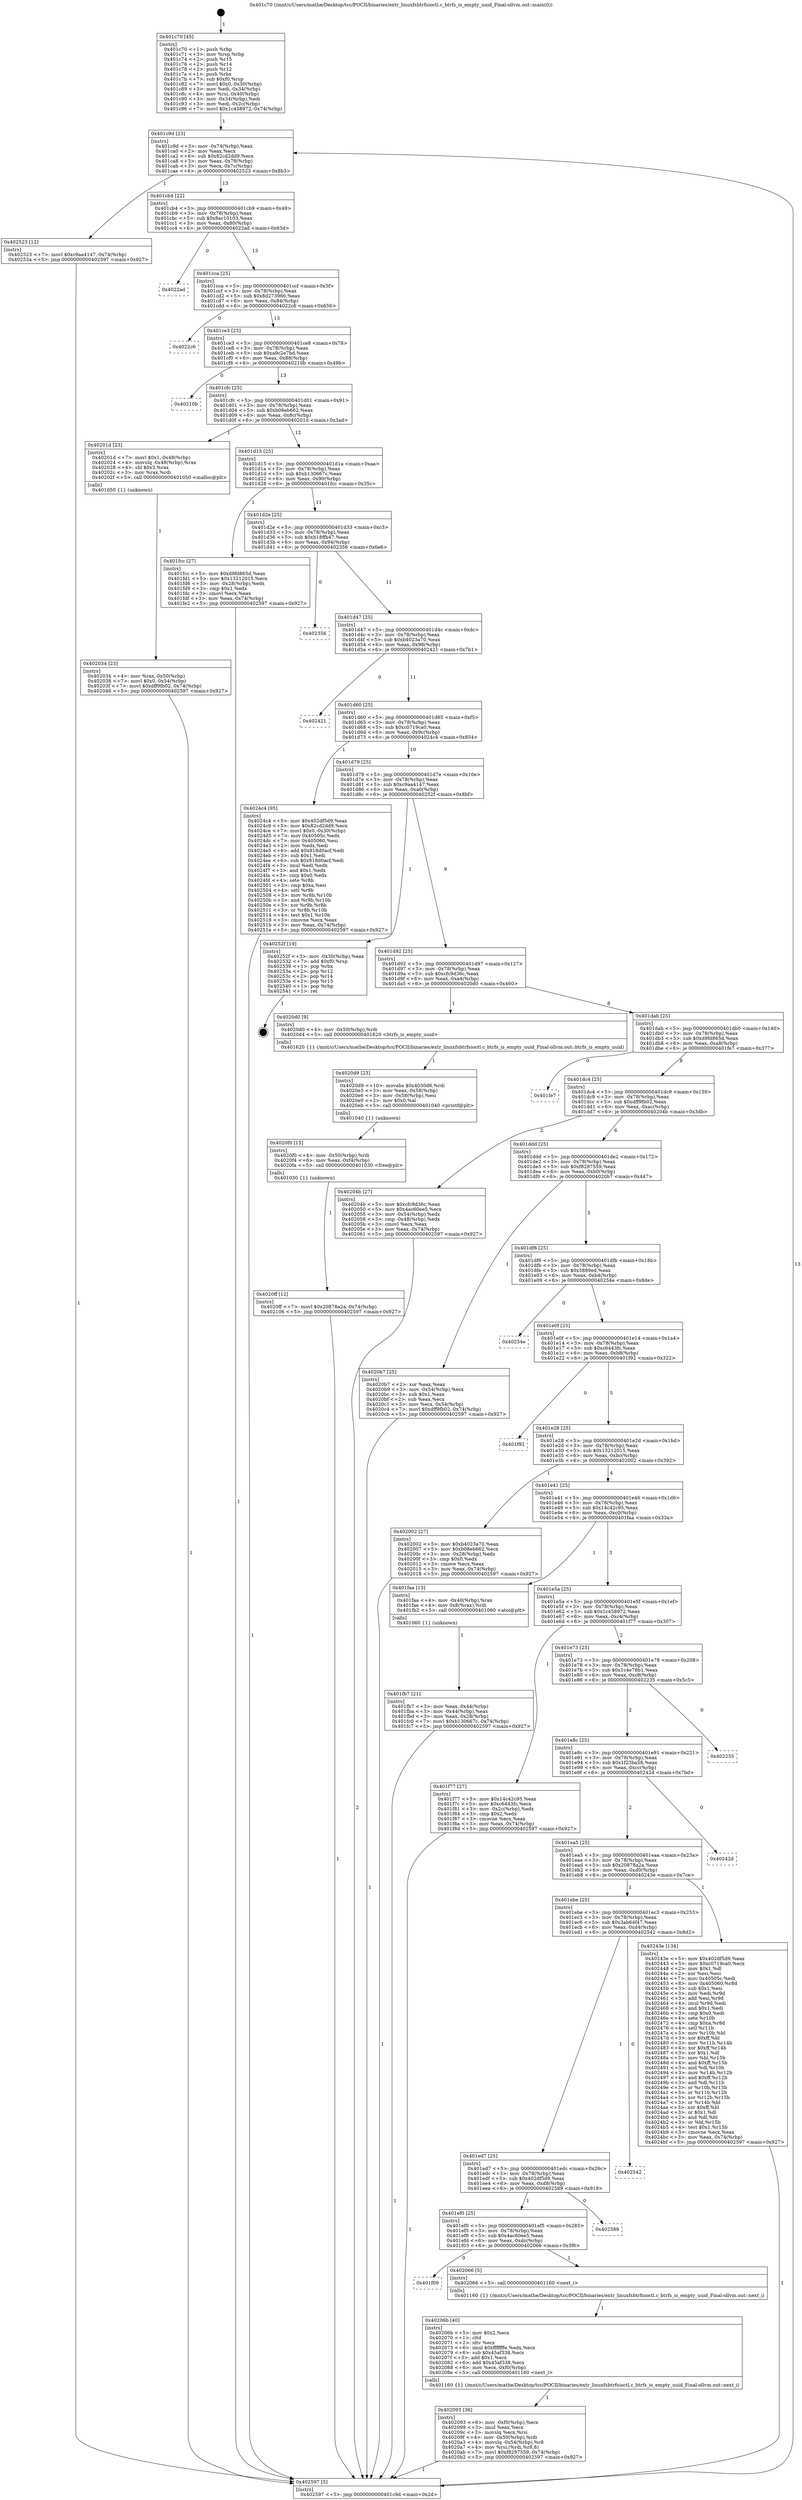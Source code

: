 digraph "0x401c70" {
  label = "0x401c70 (/mnt/c/Users/mathe/Desktop/tcc/POCII/binaries/extr_linuxfsbtrfsioctl.c_btrfs_is_empty_uuid_Final-ollvm.out::main(0))"
  labelloc = "t"
  node[shape=record]

  Entry [label="",width=0.3,height=0.3,shape=circle,fillcolor=black,style=filled]
  "0x401c9d" [label="{
     0x401c9d [23]\l
     | [instrs]\l
     &nbsp;&nbsp;0x401c9d \<+3\>: mov -0x74(%rbp),%eax\l
     &nbsp;&nbsp;0x401ca0 \<+2\>: mov %eax,%ecx\l
     &nbsp;&nbsp;0x401ca2 \<+6\>: sub $0x82cd2dd9,%ecx\l
     &nbsp;&nbsp;0x401ca8 \<+3\>: mov %eax,-0x78(%rbp)\l
     &nbsp;&nbsp;0x401cab \<+3\>: mov %ecx,-0x7c(%rbp)\l
     &nbsp;&nbsp;0x401cae \<+6\>: je 0000000000402523 \<main+0x8b3\>\l
  }"]
  "0x402523" [label="{
     0x402523 [12]\l
     | [instrs]\l
     &nbsp;&nbsp;0x402523 \<+7\>: movl $0xc9aa4147,-0x74(%rbp)\l
     &nbsp;&nbsp;0x40252a \<+5\>: jmp 0000000000402597 \<main+0x927\>\l
  }"]
  "0x401cb4" [label="{
     0x401cb4 [22]\l
     | [instrs]\l
     &nbsp;&nbsp;0x401cb4 \<+5\>: jmp 0000000000401cb9 \<main+0x49\>\l
     &nbsp;&nbsp;0x401cb9 \<+3\>: mov -0x78(%rbp),%eax\l
     &nbsp;&nbsp;0x401cbc \<+5\>: sub $0x8ac10103,%eax\l
     &nbsp;&nbsp;0x401cc1 \<+3\>: mov %eax,-0x80(%rbp)\l
     &nbsp;&nbsp;0x401cc4 \<+6\>: je 00000000004022ad \<main+0x63d\>\l
  }"]
  Exit [label="",width=0.3,height=0.3,shape=circle,fillcolor=black,style=filled,peripheries=2]
  "0x4022ad" [label="{
     0x4022ad\l
  }", style=dashed]
  "0x401cca" [label="{
     0x401cca [25]\l
     | [instrs]\l
     &nbsp;&nbsp;0x401cca \<+5\>: jmp 0000000000401ccf \<main+0x5f\>\l
     &nbsp;&nbsp;0x401ccf \<+3\>: mov -0x78(%rbp),%eax\l
     &nbsp;&nbsp;0x401cd2 \<+5\>: sub $0x8d273966,%eax\l
     &nbsp;&nbsp;0x401cd7 \<+6\>: mov %eax,-0x84(%rbp)\l
     &nbsp;&nbsp;0x401cdd \<+6\>: je 00000000004022c6 \<main+0x656\>\l
  }"]
  "0x4020ff" [label="{
     0x4020ff [12]\l
     | [instrs]\l
     &nbsp;&nbsp;0x4020ff \<+7\>: movl $0x20878a2a,-0x74(%rbp)\l
     &nbsp;&nbsp;0x402106 \<+5\>: jmp 0000000000402597 \<main+0x927\>\l
  }"]
  "0x4022c6" [label="{
     0x4022c6\l
  }", style=dashed]
  "0x401ce3" [label="{
     0x401ce3 [25]\l
     | [instrs]\l
     &nbsp;&nbsp;0x401ce3 \<+5\>: jmp 0000000000401ce8 \<main+0x78\>\l
     &nbsp;&nbsp;0x401ce8 \<+3\>: mov -0x78(%rbp),%eax\l
     &nbsp;&nbsp;0x401ceb \<+5\>: sub $0xa9c2e7bd,%eax\l
     &nbsp;&nbsp;0x401cf0 \<+6\>: mov %eax,-0x88(%rbp)\l
     &nbsp;&nbsp;0x401cf6 \<+6\>: je 000000000040210b \<main+0x49b\>\l
  }"]
  "0x4020f0" [label="{
     0x4020f0 [15]\l
     | [instrs]\l
     &nbsp;&nbsp;0x4020f0 \<+4\>: mov -0x50(%rbp),%rdi\l
     &nbsp;&nbsp;0x4020f4 \<+6\>: mov %eax,-0xf4(%rbp)\l
     &nbsp;&nbsp;0x4020fa \<+5\>: call 0000000000401030 \<free@plt\>\l
     | [calls]\l
     &nbsp;&nbsp;0x401030 \{1\} (unknown)\l
  }"]
  "0x40210b" [label="{
     0x40210b\l
  }", style=dashed]
  "0x401cfc" [label="{
     0x401cfc [25]\l
     | [instrs]\l
     &nbsp;&nbsp;0x401cfc \<+5\>: jmp 0000000000401d01 \<main+0x91\>\l
     &nbsp;&nbsp;0x401d01 \<+3\>: mov -0x78(%rbp),%eax\l
     &nbsp;&nbsp;0x401d04 \<+5\>: sub $0xb08eb662,%eax\l
     &nbsp;&nbsp;0x401d09 \<+6\>: mov %eax,-0x8c(%rbp)\l
     &nbsp;&nbsp;0x401d0f \<+6\>: je 000000000040201d \<main+0x3ad\>\l
  }"]
  "0x4020d9" [label="{
     0x4020d9 [23]\l
     | [instrs]\l
     &nbsp;&nbsp;0x4020d9 \<+10\>: movabs $0x4030d6,%rdi\l
     &nbsp;&nbsp;0x4020e3 \<+3\>: mov %eax,-0x58(%rbp)\l
     &nbsp;&nbsp;0x4020e6 \<+3\>: mov -0x58(%rbp),%esi\l
     &nbsp;&nbsp;0x4020e9 \<+2\>: mov $0x0,%al\l
     &nbsp;&nbsp;0x4020eb \<+5\>: call 0000000000401040 \<printf@plt\>\l
     | [calls]\l
     &nbsp;&nbsp;0x401040 \{1\} (unknown)\l
  }"]
  "0x40201d" [label="{
     0x40201d [23]\l
     | [instrs]\l
     &nbsp;&nbsp;0x40201d \<+7\>: movl $0x1,-0x48(%rbp)\l
     &nbsp;&nbsp;0x402024 \<+4\>: movslq -0x48(%rbp),%rax\l
     &nbsp;&nbsp;0x402028 \<+4\>: shl $0x3,%rax\l
     &nbsp;&nbsp;0x40202c \<+3\>: mov %rax,%rdi\l
     &nbsp;&nbsp;0x40202f \<+5\>: call 0000000000401050 \<malloc@plt\>\l
     | [calls]\l
     &nbsp;&nbsp;0x401050 \{1\} (unknown)\l
  }"]
  "0x401d15" [label="{
     0x401d15 [25]\l
     | [instrs]\l
     &nbsp;&nbsp;0x401d15 \<+5\>: jmp 0000000000401d1a \<main+0xaa\>\l
     &nbsp;&nbsp;0x401d1a \<+3\>: mov -0x78(%rbp),%eax\l
     &nbsp;&nbsp;0x401d1d \<+5\>: sub $0xb130667c,%eax\l
     &nbsp;&nbsp;0x401d22 \<+6\>: mov %eax,-0x90(%rbp)\l
     &nbsp;&nbsp;0x401d28 \<+6\>: je 0000000000401fcc \<main+0x35c\>\l
  }"]
  "0x402093" [label="{
     0x402093 [36]\l
     | [instrs]\l
     &nbsp;&nbsp;0x402093 \<+6\>: mov -0xf0(%rbp),%ecx\l
     &nbsp;&nbsp;0x402099 \<+3\>: imul %eax,%ecx\l
     &nbsp;&nbsp;0x40209c \<+3\>: movslq %ecx,%rsi\l
     &nbsp;&nbsp;0x40209f \<+4\>: mov -0x50(%rbp),%rdi\l
     &nbsp;&nbsp;0x4020a3 \<+4\>: movslq -0x54(%rbp),%r8\l
     &nbsp;&nbsp;0x4020a7 \<+4\>: mov %rsi,(%rdi,%r8,8)\l
     &nbsp;&nbsp;0x4020ab \<+7\>: movl $0xf8297559,-0x74(%rbp)\l
     &nbsp;&nbsp;0x4020b2 \<+5\>: jmp 0000000000402597 \<main+0x927\>\l
  }"]
  "0x401fcc" [label="{
     0x401fcc [27]\l
     | [instrs]\l
     &nbsp;&nbsp;0x401fcc \<+5\>: mov $0xd9fd865d,%eax\l
     &nbsp;&nbsp;0x401fd1 \<+5\>: mov $0x13212015,%ecx\l
     &nbsp;&nbsp;0x401fd6 \<+3\>: mov -0x28(%rbp),%edx\l
     &nbsp;&nbsp;0x401fd9 \<+3\>: cmp $0x1,%edx\l
     &nbsp;&nbsp;0x401fdc \<+3\>: cmovl %ecx,%eax\l
     &nbsp;&nbsp;0x401fdf \<+3\>: mov %eax,-0x74(%rbp)\l
     &nbsp;&nbsp;0x401fe2 \<+5\>: jmp 0000000000402597 \<main+0x927\>\l
  }"]
  "0x401d2e" [label="{
     0x401d2e [25]\l
     | [instrs]\l
     &nbsp;&nbsp;0x401d2e \<+5\>: jmp 0000000000401d33 \<main+0xc3\>\l
     &nbsp;&nbsp;0x401d33 \<+3\>: mov -0x78(%rbp),%eax\l
     &nbsp;&nbsp;0x401d36 \<+5\>: sub $0xb18ffb47,%eax\l
     &nbsp;&nbsp;0x401d3b \<+6\>: mov %eax,-0x94(%rbp)\l
     &nbsp;&nbsp;0x401d41 \<+6\>: je 0000000000402356 \<main+0x6e6\>\l
  }"]
  "0x40206b" [label="{
     0x40206b [40]\l
     | [instrs]\l
     &nbsp;&nbsp;0x40206b \<+5\>: mov $0x2,%ecx\l
     &nbsp;&nbsp;0x402070 \<+1\>: cltd\l
     &nbsp;&nbsp;0x402071 \<+2\>: idiv %ecx\l
     &nbsp;&nbsp;0x402073 \<+6\>: imul $0xfffffffe,%edx,%ecx\l
     &nbsp;&nbsp;0x402079 \<+6\>: sub $0x45af338,%ecx\l
     &nbsp;&nbsp;0x40207f \<+3\>: add $0x1,%ecx\l
     &nbsp;&nbsp;0x402082 \<+6\>: add $0x45af338,%ecx\l
     &nbsp;&nbsp;0x402088 \<+6\>: mov %ecx,-0xf0(%rbp)\l
     &nbsp;&nbsp;0x40208e \<+5\>: call 0000000000401160 \<next_i\>\l
     | [calls]\l
     &nbsp;&nbsp;0x401160 \{1\} (/mnt/c/Users/mathe/Desktop/tcc/POCII/binaries/extr_linuxfsbtrfsioctl.c_btrfs_is_empty_uuid_Final-ollvm.out::next_i)\l
  }"]
  "0x402356" [label="{
     0x402356\l
  }", style=dashed]
  "0x401d47" [label="{
     0x401d47 [25]\l
     | [instrs]\l
     &nbsp;&nbsp;0x401d47 \<+5\>: jmp 0000000000401d4c \<main+0xdc\>\l
     &nbsp;&nbsp;0x401d4c \<+3\>: mov -0x78(%rbp),%eax\l
     &nbsp;&nbsp;0x401d4f \<+5\>: sub $0xb4023a70,%eax\l
     &nbsp;&nbsp;0x401d54 \<+6\>: mov %eax,-0x98(%rbp)\l
     &nbsp;&nbsp;0x401d5a \<+6\>: je 0000000000402421 \<main+0x7b1\>\l
  }"]
  "0x401f09" [label="{
     0x401f09\l
  }", style=dashed]
  "0x402421" [label="{
     0x402421\l
  }", style=dashed]
  "0x401d60" [label="{
     0x401d60 [25]\l
     | [instrs]\l
     &nbsp;&nbsp;0x401d60 \<+5\>: jmp 0000000000401d65 \<main+0xf5\>\l
     &nbsp;&nbsp;0x401d65 \<+3\>: mov -0x78(%rbp),%eax\l
     &nbsp;&nbsp;0x401d68 \<+5\>: sub $0xc0719ca0,%eax\l
     &nbsp;&nbsp;0x401d6d \<+6\>: mov %eax,-0x9c(%rbp)\l
     &nbsp;&nbsp;0x401d73 \<+6\>: je 00000000004024c4 \<main+0x854\>\l
  }"]
  "0x402066" [label="{
     0x402066 [5]\l
     | [instrs]\l
     &nbsp;&nbsp;0x402066 \<+5\>: call 0000000000401160 \<next_i\>\l
     | [calls]\l
     &nbsp;&nbsp;0x401160 \{1\} (/mnt/c/Users/mathe/Desktop/tcc/POCII/binaries/extr_linuxfsbtrfsioctl.c_btrfs_is_empty_uuid_Final-ollvm.out::next_i)\l
  }"]
  "0x4024c4" [label="{
     0x4024c4 [95]\l
     | [instrs]\l
     &nbsp;&nbsp;0x4024c4 \<+5\>: mov $0x402df5d9,%eax\l
     &nbsp;&nbsp;0x4024c9 \<+5\>: mov $0x82cd2dd9,%ecx\l
     &nbsp;&nbsp;0x4024ce \<+7\>: movl $0x0,-0x30(%rbp)\l
     &nbsp;&nbsp;0x4024d5 \<+7\>: mov 0x40505c,%edx\l
     &nbsp;&nbsp;0x4024dc \<+7\>: mov 0x405060,%esi\l
     &nbsp;&nbsp;0x4024e3 \<+2\>: mov %edx,%edi\l
     &nbsp;&nbsp;0x4024e5 \<+6\>: add $0x818d0acf,%edi\l
     &nbsp;&nbsp;0x4024eb \<+3\>: sub $0x1,%edi\l
     &nbsp;&nbsp;0x4024ee \<+6\>: sub $0x818d0acf,%edi\l
     &nbsp;&nbsp;0x4024f4 \<+3\>: imul %edi,%edx\l
     &nbsp;&nbsp;0x4024f7 \<+3\>: and $0x1,%edx\l
     &nbsp;&nbsp;0x4024fa \<+3\>: cmp $0x0,%edx\l
     &nbsp;&nbsp;0x4024fd \<+4\>: sete %r8b\l
     &nbsp;&nbsp;0x402501 \<+3\>: cmp $0xa,%esi\l
     &nbsp;&nbsp;0x402504 \<+4\>: setl %r9b\l
     &nbsp;&nbsp;0x402508 \<+3\>: mov %r8b,%r10b\l
     &nbsp;&nbsp;0x40250b \<+3\>: and %r9b,%r10b\l
     &nbsp;&nbsp;0x40250e \<+3\>: xor %r9b,%r8b\l
     &nbsp;&nbsp;0x402511 \<+3\>: or %r8b,%r10b\l
     &nbsp;&nbsp;0x402514 \<+4\>: test $0x1,%r10b\l
     &nbsp;&nbsp;0x402518 \<+3\>: cmovne %ecx,%eax\l
     &nbsp;&nbsp;0x40251b \<+3\>: mov %eax,-0x74(%rbp)\l
     &nbsp;&nbsp;0x40251e \<+5\>: jmp 0000000000402597 \<main+0x927\>\l
  }"]
  "0x401d79" [label="{
     0x401d79 [25]\l
     | [instrs]\l
     &nbsp;&nbsp;0x401d79 \<+5\>: jmp 0000000000401d7e \<main+0x10e\>\l
     &nbsp;&nbsp;0x401d7e \<+3\>: mov -0x78(%rbp),%eax\l
     &nbsp;&nbsp;0x401d81 \<+5\>: sub $0xc9aa4147,%eax\l
     &nbsp;&nbsp;0x401d86 \<+6\>: mov %eax,-0xa0(%rbp)\l
     &nbsp;&nbsp;0x401d8c \<+6\>: je 000000000040252f \<main+0x8bf\>\l
  }"]
  "0x401ef0" [label="{
     0x401ef0 [25]\l
     | [instrs]\l
     &nbsp;&nbsp;0x401ef0 \<+5\>: jmp 0000000000401ef5 \<main+0x285\>\l
     &nbsp;&nbsp;0x401ef5 \<+3\>: mov -0x78(%rbp),%eax\l
     &nbsp;&nbsp;0x401ef8 \<+5\>: sub $0x4ac60ee5,%eax\l
     &nbsp;&nbsp;0x401efd \<+6\>: mov %eax,-0xdc(%rbp)\l
     &nbsp;&nbsp;0x401f03 \<+6\>: je 0000000000402066 \<main+0x3f6\>\l
  }"]
  "0x40252f" [label="{
     0x40252f [19]\l
     | [instrs]\l
     &nbsp;&nbsp;0x40252f \<+3\>: mov -0x30(%rbp),%eax\l
     &nbsp;&nbsp;0x402532 \<+7\>: add $0xf0,%rsp\l
     &nbsp;&nbsp;0x402539 \<+1\>: pop %rbx\l
     &nbsp;&nbsp;0x40253a \<+2\>: pop %r12\l
     &nbsp;&nbsp;0x40253c \<+2\>: pop %r14\l
     &nbsp;&nbsp;0x40253e \<+2\>: pop %r15\l
     &nbsp;&nbsp;0x402540 \<+1\>: pop %rbp\l
     &nbsp;&nbsp;0x402541 \<+1\>: ret\l
  }"]
  "0x401d92" [label="{
     0x401d92 [25]\l
     | [instrs]\l
     &nbsp;&nbsp;0x401d92 \<+5\>: jmp 0000000000401d97 \<main+0x127\>\l
     &nbsp;&nbsp;0x401d97 \<+3\>: mov -0x78(%rbp),%eax\l
     &nbsp;&nbsp;0x401d9a \<+5\>: sub $0xcfc9d36c,%eax\l
     &nbsp;&nbsp;0x401d9f \<+6\>: mov %eax,-0xa4(%rbp)\l
     &nbsp;&nbsp;0x401da5 \<+6\>: je 00000000004020d0 \<main+0x460\>\l
  }"]
  "0x402589" [label="{
     0x402589\l
  }", style=dashed]
  "0x4020d0" [label="{
     0x4020d0 [9]\l
     | [instrs]\l
     &nbsp;&nbsp;0x4020d0 \<+4\>: mov -0x50(%rbp),%rdi\l
     &nbsp;&nbsp;0x4020d4 \<+5\>: call 0000000000401620 \<btrfs_is_empty_uuid\>\l
     | [calls]\l
     &nbsp;&nbsp;0x401620 \{1\} (/mnt/c/Users/mathe/Desktop/tcc/POCII/binaries/extr_linuxfsbtrfsioctl.c_btrfs_is_empty_uuid_Final-ollvm.out::btrfs_is_empty_uuid)\l
  }"]
  "0x401dab" [label="{
     0x401dab [25]\l
     | [instrs]\l
     &nbsp;&nbsp;0x401dab \<+5\>: jmp 0000000000401db0 \<main+0x140\>\l
     &nbsp;&nbsp;0x401db0 \<+3\>: mov -0x78(%rbp),%eax\l
     &nbsp;&nbsp;0x401db3 \<+5\>: sub $0xd9fd865d,%eax\l
     &nbsp;&nbsp;0x401db8 \<+6\>: mov %eax,-0xa8(%rbp)\l
     &nbsp;&nbsp;0x401dbe \<+6\>: je 0000000000401fe7 \<main+0x377\>\l
  }"]
  "0x401ed7" [label="{
     0x401ed7 [25]\l
     | [instrs]\l
     &nbsp;&nbsp;0x401ed7 \<+5\>: jmp 0000000000401edc \<main+0x26c\>\l
     &nbsp;&nbsp;0x401edc \<+3\>: mov -0x78(%rbp),%eax\l
     &nbsp;&nbsp;0x401edf \<+5\>: sub $0x402df5d9,%eax\l
     &nbsp;&nbsp;0x401ee4 \<+6\>: mov %eax,-0xd8(%rbp)\l
     &nbsp;&nbsp;0x401eea \<+6\>: je 0000000000402589 \<main+0x919\>\l
  }"]
  "0x401fe7" [label="{
     0x401fe7\l
  }", style=dashed]
  "0x401dc4" [label="{
     0x401dc4 [25]\l
     | [instrs]\l
     &nbsp;&nbsp;0x401dc4 \<+5\>: jmp 0000000000401dc9 \<main+0x159\>\l
     &nbsp;&nbsp;0x401dc9 \<+3\>: mov -0x78(%rbp),%eax\l
     &nbsp;&nbsp;0x401dcc \<+5\>: sub $0xdff9fb02,%eax\l
     &nbsp;&nbsp;0x401dd1 \<+6\>: mov %eax,-0xac(%rbp)\l
     &nbsp;&nbsp;0x401dd7 \<+6\>: je 000000000040204b \<main+0x3db\>\l
  }"]
  "0x402542" [label="{
     0x402542\l
  }", style=dashed]
  "0x40204b" [label="{
     0x40204b [27]\l
     | [instrs]\l
     &nbsp;&nbsp;0x40204b \<+5\>: mov $0xcfc9d36c,%eax\l
     &nbsp;&nbsp;0x402050 \<+5\>: mov $0x4ac60ee5,%ecx\l
     &nbsp;&nbsp;0x402055 \<+3\>: mov -0x54(%rbp),%edx\l
     &nbsp;&nbsp;0x402058 \<+3\>: cmp -0x48(%rbp),%edx\l
     &nbsp;&nbsp;0x40205b \<+3\>: cmovl %ecx,%eax\l
     &nbsp;&nbsp;0x40205e \<+3\>: mov %eax,-0x74(%rbp)\l
     &nbsp;&nbsp;0x402061 \<+5\>: jmp 0000000000402597 \<main+0x927\>\l
  }"]
  "0x401ddd" [label="{
     0x401ddd [25]\l
     | [instrs]\l
     &nbsp;&nbsp;0x401ddd \<+5\>: jmp 0000000000401de2 \<main+0x172\>\l
     &nbsp;&nbsp;0x401de2 \<+3\>: mov -0x78(%rbp),%eax\l
     &nbsp;&nbsp;0x401de5 \<+5\>: sub $0xf8297559,%eax\l
     &nbsp;&nbsp;0x401dea \<+6\>: mov %eax,-0xb0(%rbp)\l
     &nbsp;&nbsp;0x401df0 \<+6\>: je 00000000004020b7 \<main+0x447\>\l
  }"]
  "0x401ebe" [label="{
     0x401ebe [25]\l
     | [instrs]\l
     &nbsp;&nbsp;0x401ebe \<+5\>: jmp 0000000000401ec3 \<main+0x253\>\l
     &nbsp;&nbsp;0x401ec3 \<+3\>: mov -0x78(%rbp),%eax\l
     &nbsp;&nbsp;0x401ec6 \<+5\>: sub $0x3ab64f47,%eax\l
     &nbsp;&nbsp;0x401ecb \<+6\>: mov %eax,-0xd4(%rbp)\l
     &nbsp;&nbsp;0x401ed1 \<+6\>: je 0000000000402542 \<main+0x8d2\>\l
  }"]
  "0x4020b7" [label="{
     0x4020b7 [25]\l
     | [instrs]\l
     &nbsp;&nbsp;0x4020b7 \<+2\>: xor %eax,%eax\l
     &nbsp;&nbsp;0x4020b9 \<+3\>: mov -0x54(%rbp),%ecx\l
     &nbsp;&nbsp;0x4020bc \<+3\>: sub $0x1,%eax\l
     &nbsp;&nbsp;0x4020bf \<+2\>: sub %eax,%ecx\l
     &nbsp;&nbsp;0x4020c1 \<+3\>: mov %ecx,-0x54(%rbp)\l
     &nbsp;&nbsp;0x4020c4 \<+7\>: movl $0xdff9fb02,-0x74(%rbp)\l
     &nbsp;&nbsp;0x4020cb \<+5\>: jmp 0000000000402597 \<main+0x927\>\l
  }"]
  "0x401df6" [label="{
     0x401df6 [25]\l
     | [instrs]\l
     &nbsp;&nbsp;0x401df6 \<+5\>: jmp 0000000000401dfb \<main+0x18b\>\l
     &nbsp;&nbsp;0x401dfb \<+3\>: mov -0x78(%rbp),%eax\l
     &nbsp;&nbsp;0x401dfe \<+5\>: sub $0x5889ed,%eax\l
     &nbsp;&nbsp;0x401e03 \<+6\>: mov %eax,-0xb4(%rbp)\l
     &nbsp;&nbsp;0x401e09 \<+6\>: je 000000000040254e \<main+0x8de\>\l
  }"]
  "0x40243e" [label="{
     0x40243e [134]\l
     | [instrs]\l
     &nbsp;&nbsp;0x40243e \<+5\>: mov $0x402df5d9,%eax\l
     &nbsp;&nbsp;0x402443 \<+5\>: mov $0xc0719ca0,%ecx\l
     &nbsp;&nbsp;0x402448 \<+2\>: mov $0x1,%dl\l
     &nbsp;&nbsp;0x40244a \<+2\>: xor %esi,%esi\l
     &nbsp;&nbsp;0x40244c \<+7\>: mov 0x40505c,%edi\l
     &nbsp;&nbsp;0x402453 \<+8\>: mov 0x405060,%r8d\l
     &nbsp;&nbsp;0x40245b \<+3\>: sub $0x1,%esi\l
     &nbsp;&nbsp;0x40245e \<+3\>: mov %edi,%r9d\l
     &nbsp;&nbsp;0x402461 \<+3\>: add %esi,%r9d\l
     &nbsp;&nbsp;0x402464 \<+4\>: imul %r9d,%edi\l
     &nbsp;&nbsp;0x402468 \<+3\>: and $0x1,%edi\l
     &nbsp;&nbsp;0x40246b \<+3\>: cmp $0x0,%edi\l
     &nbsp;&nbsp;0x40246e \<+4\>: sete %r10b\l
     &nbsp;&nbsp;0x402472 \<+4\>: cmp $0xa,%r8d\l
     &nbsp;&nbsp;0x402476 \<+4\>: setl %r11b\l
     &nbsp;&nbsp;0x40247a \<+3\>: mov %r10b,%bl\l
     &nbsp;&nbsp;0x40247d \<+3\>: xor $0xff,%bl\l
     &nbsp;&nbsp;0x402480 \<+3\>: mov %r11b,%r14b\l
     &nbsp;&nbsp;0x402483 \<+4\>: xor $0xff,%r14b\l
     &nbsp;&nbsp;0x402487 \<+3\>: xor $0x1,%dl\l
     &nbsp;&nbsp;0x40248a \<+3\>: mov %bl,%r15b\l
     &nbsp;&nbsp;0x40248d \<+4\>: and $0xff,%r15b\l
     &nbsp;&nbsp;0x402491 \<+3\>: and %dl,%r10b\l
     &nbsp;&nbsp;0x402494 \<+3\>: mov %r14b,%r12b\l
     &nbsp;&nbsp;0x402497 \<+4\>: and $0xff,%r12b\l
     &nbsp;&nbsp;0x40249b \<+3\>: and %dl,%r11b\l
     &nbsp;&nbsp;0x40249e \<+3\>: or %r10b,%r15b\l
     &nbsp;&nbsp;0x4024a1 \<+3\>: or %r11b,%r12b\l
     &nbsp;&nbsp;0x4024a4 \<+3\>: xor %r12b,%r15b\l
     &nbsp;&nbsp;0x4024a7 \<+3\>: or %r14b,%bl\l
     &nbsp;&nbsp;0x4024aa \<+3\>: xor $0xff,%bl\l
     &nbsp;&nbsp;0x4024ad \<+3\>: or $0x1,%dl\l
     &nbsp;&nbsp;0x4024b0 \<+2\>: and %dl,%bl\l
     &nbsp;&nbsp;0x4024b2 \<+3\>: or %bl,%r15b\l
     &nbsp;&nbsp;0x4024b5 \<+4\>: test $0x1,%r15b\l
     &nbsp;&nbsp;0x4024b9 \<+3\>: cmovne %ecx,%eax\l
     &nbsp;&nbsp;0x4024bc \<+3\>: mov %eax,-0x74(%rbp)\l
     &nbsp;&nbsp;0x4024bf \<+5\>: jmp 0000000000402597 \<main+0x927\>\l
  }"]
  "0x40254e" [label="{
     0x40254e\l
  }", style=dashed]
  "0x401e0f" [label="{
     0x401e0f [25]\l
     | [instrs]\l
     &nbsp;&nbsp;0x401e0f \<+5\>: jmp 0000000000401e14 \<main+0x1a4\>\l
     &nbsp;&nbsp;0x401e14 \<+3\>: mov -0x78(%rbp),%eax\l
     &nbsp;&nbsp;0x401e17 \<+5\>: sub $0xc6443fc,%eax\l
     &nbsp;&nbsp;0x401e1c \<+6\>: mov %eax,-0xb8(%rbp)\l
     &nbsp;&nbsp;0x401e22 \<+6\>: je 0000000000401f92 \<main+0x322\>\l
  }"]
  "0x401ea5" [label="{
     0x401ea5 [25]\l
     | [instrs]\l
     &nbsp;&nbsp;0x401ea5 \<+5\>: jmp 0000000000401eaa \<main+0x23a\>\l
     &nbsp;&nbsp;0x401eaa \<+3\>: mov -0x78(%rbp),%eax\l
     &nbsp;&nbsp;0x401ead \<+5\>: sub $0x20878a2a,%eax\l
     &nbsp;&nbsp;0x401eb2 \<+6\>: mov %eax,-0xd0(%rbp)\l
     &nbsp;&nbsp;0x401eb8 \<+6\>: je 000000000040243e \<main+0x7ce\>\l
  }"]
  "0x401f92" [label="{
     0x401f92\l
  }", style=dashed]
  "0x401e28" [label="{
     0x401e28 [25]\l
     | [instrs]\l
     &nbsp;&nbsp;0x401e28 \<+5\>: jmp 0000000000401e2d \<main+0x1bd\>\l
     &nbsp;&nbsp;0x401e2d \<+3\>: mov -0x78(%rbp),%eax\l
     &nbsp;&nbsp;0x401e30 \<+5\>: sub $0x13212015,%eax\l
     &nbsp;&nbsp;0x401e35 \<+6\>: mov %eax,-0xbc(%rbp)\l
     &nbsp;&nbsp;0x401e3b \<+6\>: je 0000000000402002 \<main+0x392\>\l
  }"]
  "0x40242d" [label="{
     0x40242d\l
  }", style=dashed]
  "0x402002" [label="{
     0x402002 [27]\l
     | [instrs]\l
     &nbsp;&nbsp;0x402002 \<+5\>: mov $0xb4023a70,%eax\l
     &nbsp;&nbsp;0x402007 \<+5\>: mov $0xb08eb662,%ecx\l
     &nbsp;&nbsp;0x40200c \<+3\>: mov -0x28(%rbp),%edx\l
     &nbsp;&nbsp;0x40200f \<+3\>: cmp $0x0,%edx\l
     &nbsp;&nbsp;0x402012 \<+3\>: cmove %ecx,%eax\l
     &nbsp;&nbsp;0x402015 \<+3\>: mov %eax,-0x74(%rbp)\l
     &nbsp;&nbsp;0x402018 \<+5\>: jmp 0000000000402597 \<main+0x927\>\l
  }"]
  "0x401e41" [label="{
     0x401e41 [25]\l
     | [instrs]\l
     &nbsp;&nbsp;0x401e41 \<+5\>: jmp 0000000000401e46 \<main+0x1d6\>\l
     &nbsp;&nbsp;0x401e46 \<+3\>: mov -0x78(%rbp),%eax\l
     &nbsp;&nbsp;0x401e49 \<+5\>: sub $0x14c42c95,%eax\l
     &nbsp;&nbsp;0x401e4e \<+6\>: mov %eax,-0xc0(%rbp)\l
     &nbsp;&nbsp;0x401e54 \<+6\>: je 0000000000401faa \<main+0x33a\>\l
  }"]
  "0x401e8c" [label="{
     0x401e8c [25]\l
     | [instrs]\l
     &nbsp;&nbsp;0x401e8c \<+5\>: jmp 0000000000401e91 \<main+0x221\>\l
     &nbsp;&nbsp;0x401e91 \<+3\>: mov -0x78(%rbp),%eax\l
     &nbsp;&nbsp;0x401e94 \<+5\>: sub $0x1f23ba58,%eax\l
     &nbsp;&nbsp;0x401e99 \<+6\>: mov %eax,-0xcc(%rbp)\l
     &nbsp;&nbsp;0x401e9f \<+6\>: je 000000000040242d \<main+0x7bd\>\l
  }"]
  "0x401faa" [label="{
     0x401faa [13]\l
     | [instrs]\l
     &nbsp;&nbsp;0x401faa \<+4\>: mov -0x40(%rbp),%rax\l
     &nbsp;&nbsp;0x401fae \<+4\>: mov 0x8(%rax),%rdi\l
     &nbsp;&nbsp;0x401fb2 \<+5\>: call 0000000000401060 \<atoi@plt\>\l
     | [calls]\l
     &nbsp;&nbsp;0x401060 \{1\} (unknown)\l
  }"]
  "0x401e5a" [label="{
     0x401e5a [25]\l
     | [instrs]\l
     &nbsp;&nbsp;0x401e5a \<+5\>: jmp 0000000000401e5f \<main+0x1ef\>\l
     &nbsp;&nbsp;0x401e5f \<+3\>: mov -0x78(%rbp),%eax\l
     &nbsp;&nbsp;0x401e62 \<+5\>: sub $0x1c458972,%eax\l
     &nbsp;&nbsp;0x401e67 \<+6\>: mov %eax,-0xc4(%rbp)\l
     &nbsp;&nbsp;0x401e6d \<+6\>: je 0000000000401f77 \<main+0x307\>\l
  }"]
  "0x402235" [label="{
     0x402235\l
  }", style=dashed]
  "0x401f77" [label="{
     0x401f77 [27]\l
     | [instrs]\l
     &nbsp;&nbsp;0x401f77 \<+5\>: mov $0x14c42c95,%eax\l
     &nbsp;&nbsp;0x401f7c \<+5\>: mov $0xc6443fc,%ecx\l
     &nbsp;&nbsp;0x401f81 \<+3\>: mov -0x2c(%rbp),%edx\l
     &nbsp;&nbsp;0x401f84 \<+3\>: cmp $0x2,%edx\l
     &nbsp;&nbsp;0x401f87 \<+3\>: cmovne %ecx,%eax\l
     &nbsp;&nbsp;0x401f8a \<+3\>: mov %eax,-0x74(%rbp)\l
     &nbsp;&nbsp;0x401f8d \<+5\>: jmp 0000000000402597 \<main+0x927\>\l
  }"]
  "0x401e73" [label="{
     0x401e73 [25]\l
     | [instrs]\l
     &nbsp;&nbsp;0x401e73 \<+5\>: jmp 0000000000401e78 \<main+0x208\>\l
     &nbsp;&nbsp;0x401e78 \<+3\>: mov -0x78(%rbp),%eax\l
     &nbsp;&nbsp;0x401e7b \<+5\>: sub $0x1c4e78b1,%eax\l
     &nbsp;&nbsp;0x401e80 \<+6\>: mov %eax,-0xc8(%rbp)\l
     &nbsp;&nbsp;0x401e86 \<+6\>: je 0000000000402235 \<main+0x5c5\>\l
  }"]
  "0x402597" [label="{
     0x402597 [5]\l
     | [instrs]\l
     &nbsp;&nbsp;0x402597 \<+5\>: jmp 0000000000401c9d \<main+0x2d\>\l
  }"]
  "0x401c70" [label="{
     0x401c70 [45]\l
     | [instrs]\l
     &nbsp;&nbsp;0x401c70 \<+1\>: push %rbp\l
     &nbsp;&nbsp;0x401c71 \<+3\>: mov %rsp,%rbp\l
     &nbsp;&nbsp;0x401c74 \<+2\>: push %r15\l
     &nbsp;&nbsp;0x401c76 \<+2\>: push %r14\l
     &nbsp;&nbsp;0x401c78 \<+2\>: push %r12\l
     &nbsp;&nbsp;0x401c7a \<+1\>: push %rbx\l
     &nbsp;&nbsp;0x401c7b \<+7\>: sub $0xf0,%rsp\l
     &nbsp;&nbsp;0x401c82 \<+7\>: movl $0x0,-0x30(%rbp)\l
     &nbsp;&nbsp;0x401c89 \<+3\>: mov %edi,-0x34(%rbp)\l
     &nbsp;&nbsp;0x401c8c \<+4\>: mov %rsi,-0x40(%rbp)\l
     &nbsp;&nbsp;0x401c90 \<+3\>: mov -0x34(%rbp),%edi\l
     &nbsp;&nbsp;0x401c93 \<+3\>: mov %edi,-0x2c(%rbp)\l
     &nbsp;&nbsp;0x401c96 \<+7\>: movl $0x1c458972,-0x74(%rbp)\l
  }"]
  "0x401fb7" [label="{
     0x401fb7 [21]\l
     | [instrs]\l
     &nbsp;&nbsp;0x401fb7 \<+3\>: mov %eax,-0x44(%rbp)\l
     &nbsp;&nbsp;0x401fba \<+3\>: mov -0x44(%rbp),%eax\l
     &nbsp;&nbsp;0x401fbd \<+3\>: mov %eax,-0x28(%rbp)\l
     &nbsp;&nbsp;0x401fc0 \<+7\>: movl $0xb130667c,-0x74(%rbp)\l
     &nbsp;&nbsp;0x401fc7 \<+5\>: jmp 0000000000402597 \<main+0x927\>\l
  }"]
  "0x402034" [label="{
     0x402034 [23]\l
     | [instrs]\l
     &nbsp;&nbsp;0x402034 \<+4\>: mov %rax,-0x50(%rbp)\l
     &nbsp;&nbsp;0x402038 \<+7\>: movl $0x0,-0x54(%rbp)\l
     &nbsp;&nbsp;0x40203f \<+7\>: movl $0xdff9fb02,-0x74(%rbp)\l
     &nbsp;&nbsp;0x402046 \<+5\>: jmp 0000000000402597 \<main+0x927\>\l
  }"]
  Entry -> "0x401c70" [label=" 1"]
  "0x401c9d" -> "0x402523" [label=" 1"]
  "0x401c9d" -> "0x401cb4" [label=" 13"]
  "0x40252f" -> Exit [label=" 1"]
  "0x401cb4" -> "0x4022ad" [label=" 0"]
  "0x401cb4" -> "0x401cca" [label=" 13"]
  "0x402523" -> "0x402597" [label=" 1"]
  "0x401cca" -> "0x4022c6" [label=" 0"]
  "0x401cca" -> "0x401ce3" [label=" 13"]
  "0x4024c4" -> "0x402597" [label=" 1"]
  "0x401ce3" -> "0x40210b" [label=" 0"]
  "0x401ce3" -> "0x401cfc" [label=" 13"]
  "0x40243e" -> "0x402597" [label=" 1"]
  "0x401cfc" -> "0x40201d" [label=" 1"]
  "0x401cfc" -> "0x401d15" [label=" 12"]
  "0x4020ff" -> "0x402597" [label=" 1"]
  "0x401d15" -> "0x401fcc" [label=" 1"]
  "0x401d15" -> "0x401d2e" [label=" 11"]
  "0x4020f0" -> "0x4020ff" [label=" 1"]
  "0x401d2e" -> "0x402356" [label=" 0"]
  "0x401d2e" -> "0x401d47" [label=" 11"]
  "0x4020d9" -> "0x4020f0" [label=" 1"]
  "0x401d47" -> "0x402421" [label=" 0"]
  "0x401d47" -> "0x401d60" [label=" 11"]
  "0x4020d0" -> "0x4020d9" [label=" 1"]
  "0x401d60" -> "0x4024c4" [label=" 1"]
  "0x401d60" -> "0x401d79" [label=" 10"]
  "0x4020b7" -> "0x402597" [label=" 1"]
  "0x401d79" -> "0x40252f" [label=" 1"]
  "0x401d79" -> "0x401d92" [label=" 9"]
  "0x40206b" -> "0x402093" [label=" 1"]
  "0x401d92" -> "0x4020d0" [label=" 1"]
  "0x401d92" -> "0x401dab" [label=" 8"]
  "0x402066" -> "0x40206b" [label=" 1"]
  "0x401dab" -> "0x401fe7" [label=" 0"]
  "0x401dab" -> "0x401dc4" [label=" 8"]
  "0x401ef0" -> "0x402066" [label=" 1"]
  "0x401dc4" -> "0x40204b" [label=" 2"]
  "0x401dc4" -> "0x401ddd" [label=" 6"]
  "0x402093" -> "0x402597" [label=" 1"]
  "0x401ddd" -> "0x4020b7" [label=" 1"]
  "0x401ddd" -> "0x401df6" [label=" 5"]
  "0x401ed7" -> "0x402589" [label=" 0"]
  "0x401df6" -> "0x40254e" [label=" 0"]
  "0x401df6" -> "0x401e0f" [label=" 5"]
  "0x401ef0" -> "0x401f09" [label=" 0"]
  "0x401e0f" -> "0x401f92" [label=" 0"]
  "0x401e0f" -> "0x401e28" [label=" 5"]
  "0x401ebe" -> "0x402542" [label=" 0"]
  "0x401e28" -> "0x402002" [label=" 1"]
  "0x401e28" -> "0x401e41" [label=" 4"]
  "0x401ed7" -> "0x401ef0" [label=" 1"]
  "0x401e41" -> "0x401faa" [label=" 1"]
  "0x401e41" -> "0x401e5a" [label=" 3"]
  "0x401ea5" -> "0x40243e" [label=" 1"]
  "0x401e5a" -> "0x401f77" [label=" 1"]
  "0x401e5a" -> "0x401e73" [label=" 2"]
  "0x401f77" -> "0x402597" [label=" 1"]
  "0x401c70" -> "0x401c9d" [label=" 1"]
  "0x402597" -> "0x401c9d" [label=" 13"]
  "0x401faa" -> "0x401fb7" [label=" 1"]
  "0x401fb7" -> "0x402597" [label=" 1"]
  "0x401fcc" -> "0x402597" [label=" 1"]
  "0x402002" -> "0x402597" [label=" 1"]
  "0x40201d" -> "0x402034" [label=" 1"]
  "0x402034" -> "0x402597" [label=" 1"]
  "0x40204b" -> "0x402597" [label=" 2"]
  "0x401ebe" -> "0x401ed7" [label=" 1"]
  "0x401e73" -> "0x402235" [label=" 0"]
  "0x401e73" -> "0x401e8c" [label=" 2"]
  "0x401ea5" -> "0x401ebe" [label=" 1"]
  "0x401e8c" -> "0x40242d" [label=" 0"]
  "0x401e8c" -> "0x401ea5" [label=" 2"]
}
